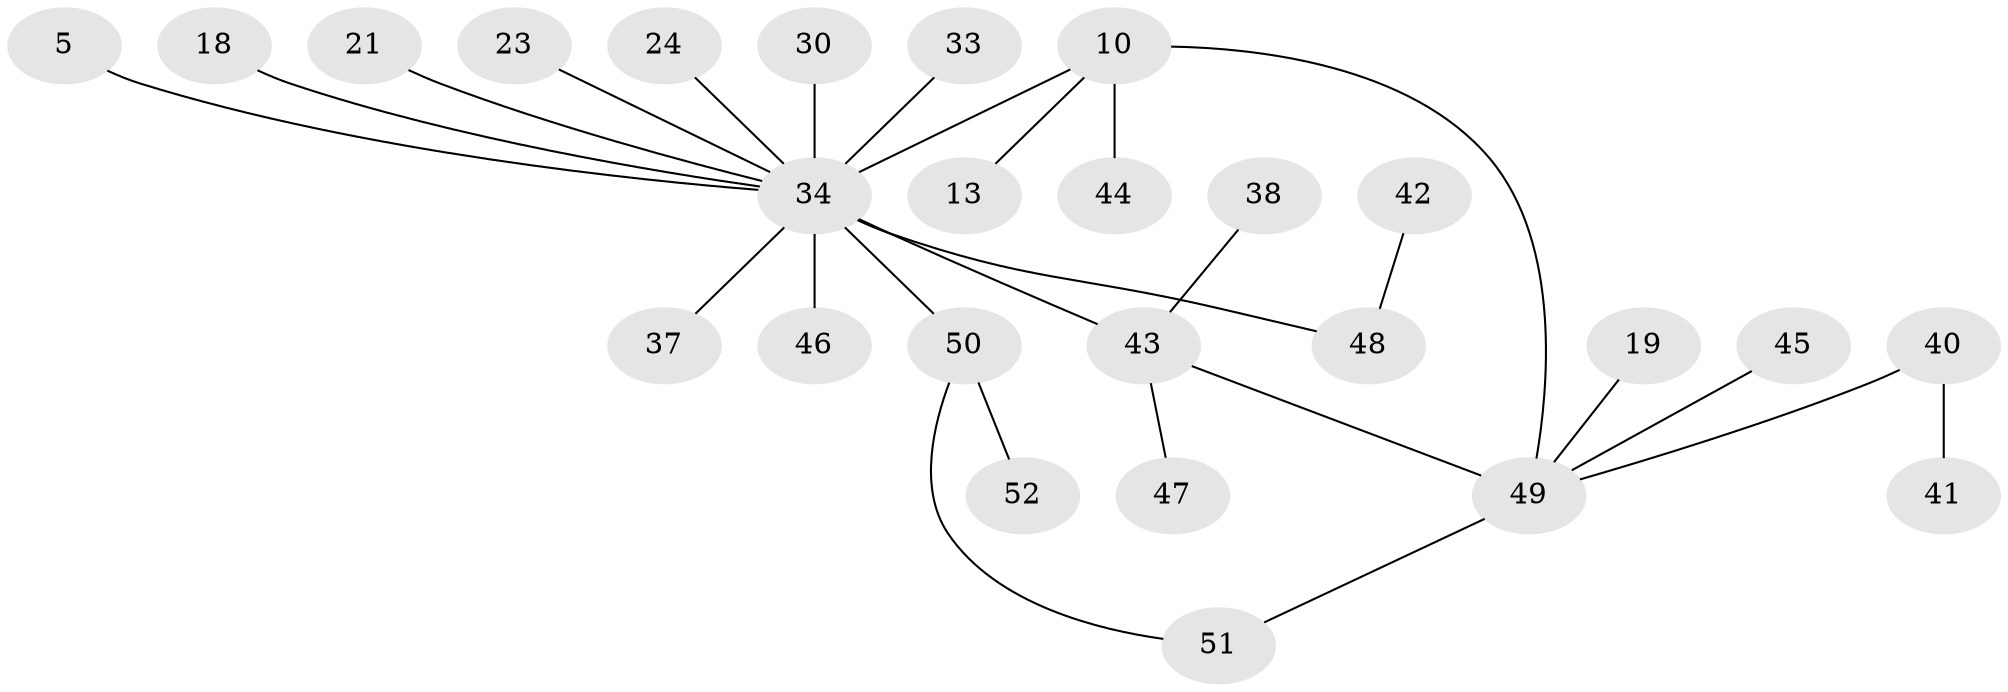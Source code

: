 // original degree distribution, {2: 0.17307692307692307, 12: 0.019230769230769232, 5: 0.07692307692307693, 1: 0.5384615384615384, 8: 0.019230769230769232, 4: 0.057692307692307696, 3: 0.07692307692307693, 6: 0.038461538461538464}
// Generated by graph-tools (version 1.1) at 2025/54/03/09/25 04:54:14]
// undirected, 26 vertices, 27 edges
graph export_dot {
graph [start="1"]
  node [color=gray90,style=filled];
  5;
  10 [super="+1+9+4"];
  13;
  18;
  19;
  21;
  23;
  24;
  30 [super="+14"];
  33;
  34 [super="+29+6"];
  37;
  38;
  40 [super="+22+31"];
  41;
  42;
  43 [super="+27+7"];
  44 [super="+15"];
  45;
  46;
  47;
  48 [super="+35"];
  49 [super="+8+3"];
  50 [super="+36+39"];
  51 [super="+28"];
  52;
  5 -- 34;
  10 -- 13;
  10 -- 49 [weight=3];
  10 -- 44;
  10 -- 34 [weight=5];
  18 -- 34;
  19 -- 49;
  21 -- 34;
  23 -- 34;
  24 -- 34;
  30 -- 34;
  33 -- 34;
  34 -- 46;
  34 -- 37;
  34 -- 43 [weight=3];
  34 -- 48;
  34 -- 50;
  38 -- 43;
  40 -- 49;
  40 -- 41;
  42 -- 48;
  43 -- 47;
  43 -- 49;
  45 -- 49;
  49 -- 51;
  50 -- 51;
  50 -- 52;
}
